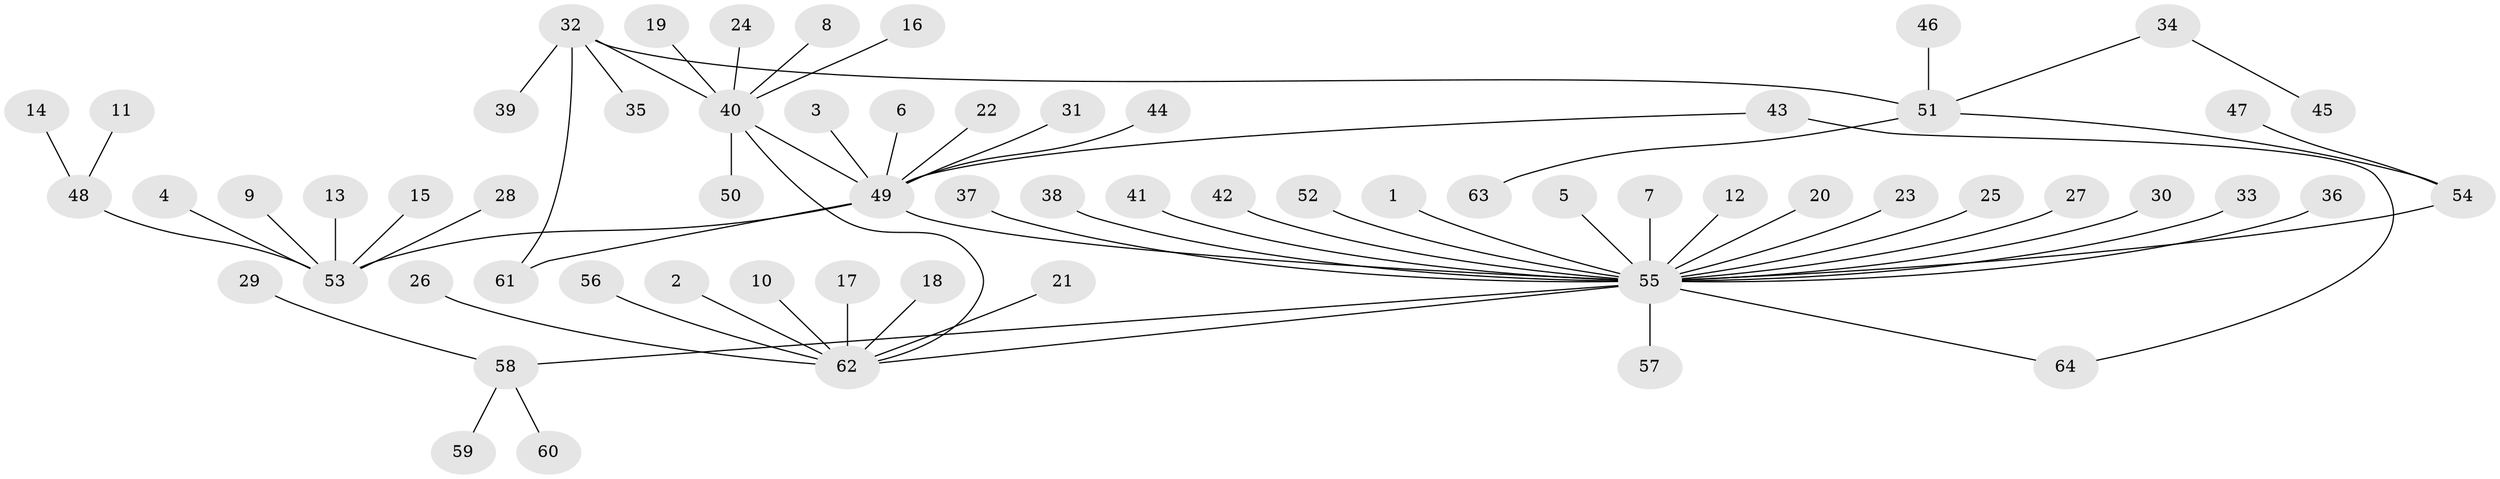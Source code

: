 // original degree distribution, {12: 0.015748031496062992, 10: 0.015748031496062992, 2: 0.15748031496062992, 1: 0.6850393700787402, 24: 0.007874015748031496, 8: 0.007874015748031496, 6: 0.007874015748031496, 3: 0.047244094488188976, 7: 0.007874015748031496, 5: 0.015748031496062992, 4: 0.031496062992125984}
// Generated by graph-tools (version 1.1) at 2025/49/03/09/25 03:49:47]
// undirected, 64 vertices, 67 edges
graph export_dot {
graph [start="1"]
  node [color=gray90,style=filled];
  1;
  2;
  3;
  4;
  5;
  6;
  7;
  8;
  9;
  10;
  11;
  12;
  13;
  14;
  15;
  16;
  17;
  18;
  19;
  20;
  21;
  22;
  23;
  24;
  25;
  26;
  27;
  28;
  29;
  30;
  31;
  32;
  33;
  34;
  35;
  36;
  37;
  38;
  39;
  40;
  41;
  42;
  43;
  44;
  45;
  46;
  47;
  48;
  49;
  50;
  51;
  52;
  53;
  54;
  55;
  56;
  57;
  58;
  59;
  60;
  61;
  62;
  63;
  64;
  1 -- 55 [weight=1.0];
  2 -- 62 [weight=1.0];
  3 -- 49 [weight=1.0];
  4 -- 53 [weight=1.0];
  5 -- 55 [weight=1.0];
  6 -- 49 [weight=1.0];
  7 -- 55 [weight=1.0];
  8 -- 40 [weight=1.0];
  9 -- 53 [weight=1.0];
  10 -- 62 [weight=1.0];
  11 -- 48 [weight=1.0];
  12 -- 55 [weight=1.0];
  13 -- 53 [weight=1.0];
  14 -- 48 [weight=1.0];
  15 -- 53 [weight=1.0];
  16 -- 40 [weight=1.0];
  17 -- 62 [weight=1.0];
  18 -- 62 [weight=1.0];
  19 -- 40 [weight=1.0];
  20 -- 55 [weight=1.0];
  21 -- 62 [weight=1.0];
  22 -- 49 [weight=1.0];
  23 -- 55 [weight=1.0];
  24 -- 40 [weight=1.0];
  25 -- 55 [weight=1.0];
  26 -- 62 [weight=1.0];
  27 -- 55 [weight=1.0];
  28 -- 53 [weight=1.0];
  29 -- 58 [weight=1.0];
  30 -- 55 [weight=1.0];
  31 -- 49 [weight=1.0];
  32 -- 35 [weight=1.0];
  32 -- 39 [weight=1.0];
  32 -- 40 [weight=1.0];
  32 -- 51 [weight=1.0];
  32 -- 61 [weight=1.0];
  33 -- 55 [weight=1.0];
  34 -- 45 [weight=1.0];
  34 -- 51 [weight=1.0];
  36 -- 55 [weight=1.0];
  37 -- 55 [weight=1.0];
  38 -- 55 [weight=1.0];
  40 -- 49 [weight=1.0];
  40 -- 50 [weight=1.0];
  40 -- 62 [weight=1.0];
  41 -- 55 [weight=1.0];
  42 -- 55 [weight=1.0];
  43 -- 49 [weight=1.0];
  43 -- 64 [weight=1.0];
  44 -- 49 [weight=1.0];
  46 -- 51 [weight=1.0];
  47 -- 54 [weight=1.0];
  48 -- 53 [weight=1.0];
  49 -- 53 [weight=1.0];
  49 -- 55 [weight=1.0];
  49 -- 61 [weight=1.0];
  51 -- 54 [weight=1.0];
  51 -- 63 [weight=1.0];
  52 -- 55 [weight=1.0];
  54 -- 55 [weight=1.0];
  55 -- 57 [weight=1.0];
  55 -- 58 [weight=1.0];
  55 -- 62 [weight=1.0];
  55 -- 64 [weight=1.0];
  56 -- 62 [weight=1.0];
  58 -- 59 [weight=1.0];
  58 -- 60 [weight=1.0];
}
